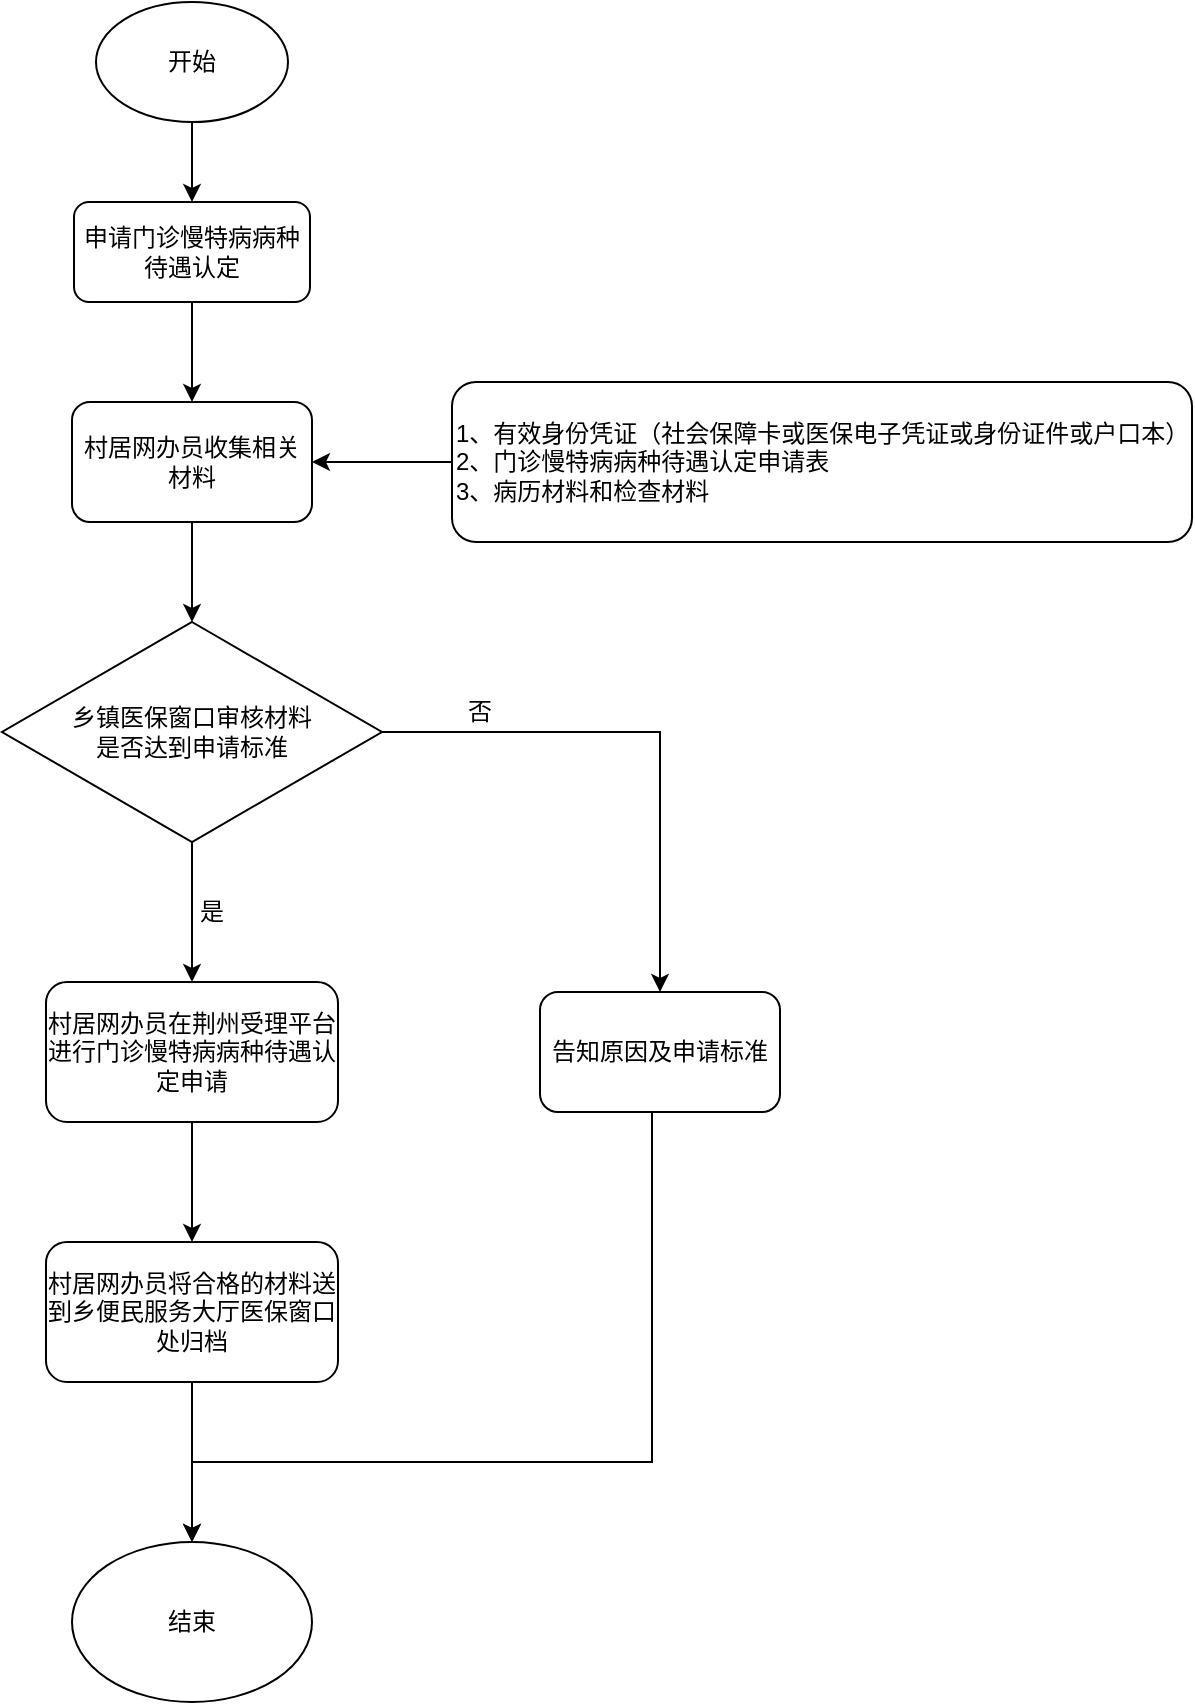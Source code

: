 <mxfile version="21.3.2" type="github">
  <diagram name="第 1 页" id="zYQkf0oS7l_Wd5UYFt0w">
    <mxGraphModel dx="1114" dy="578" grid="1" gridSize="10" guides="1" tooltips="1" connect="1" arrows="1" fold="1" page="1" pageScale="1" pageWidth="827" pageHeight="1169" math="0" shadow="0">
      <root>
        <mxCell id="0" />
        <mxCell id="1" parent="0" />
        <mxCell id="MoBmle4iaVLPQ8r7kCBZ-3" style="edgeStyle=orthogonalEdgeStyle;rounded=0;orthogonalLoop=1;jettySize=auto;html=1;exitX=0.5;exitY=1;exitDx=0;exitDy=0;entryX=0.5;entryY=0;entryDx=0;entryDy=0;" edge="1" parent="1" source="MoBmle4iaVLPQ8r7kCBZ-1" target="MoBmle4iaVLPQ8r7kCBZ-2">
          <mxGeometry relative="1" as="geometry" />
        </mxCell>
        <mxCell id="MoBmle4iaVLPQ8r7kCBZ-1" value="开始" style="ellipse;whiteSpace=wrap;html=1;" vertex="1" parent="1">
          <mxGeometry x="222" y="10" width="96" height="60" as="geometry" />
        </mxCell>
        <mxCell id="MoBmle4iaVLPQ8r7kCBZ-6" style="edgeStyle=orthogonalEdgeStyle;rounded=0;orthogonalLoop=1;jettySize=auto;html=1;exitX=0.5;exitY=1;exitDx=0;exitDy=0;entryX=0.5;entryY=0;entryDx=0;entryDy=0;" edge="1" parent="1" source="MoBmle4iaVLPQ8r7kCBZ-2" target="MoBmle4iaVLPQ8r7kCBZ-4">
          <mxGeometry relative="1" as="geometry" />
        </mxCell>
        <mxCell id="MoBmle4iaVLPQ8r7kCBZ-2" value="申请门诊慢特病病种待遇认定" style="rounded=1;whiteSpace=wrap;html=1;" vertex="1" parent="1">
          <mxGeometry x="211" y="110" width="118" height="50" as="geometry" />
        </mxCell>
        <mxCell id="MoBmle4iaVLPQ8r7kCBZ-7" style="edgeStyle=orthogonalEdgeStyle;rounded=0;orthogonalLoop=1;jettySize=auto;html=1;exitX=0.5;exitY=1;exitDx=0;exitDy=0;entryX=0.5;entryY=0;entryDx=0;entryDy=0;" edge="1" parent="1" source="MoBmle4iaVLPQ8r7kCBZ-4">
          <mxGeometry relative="1" as="geometry">
            <mxPoint x="270" y="320" as="targetPoint" />
          </mxGeometry>
        </mxCell>
        <mxCell id="MoBmle4iaVLPQ8r7kCBZ-4" value="村居网办员收集相关材料" style="rounded=1;whiteSpace=wrap;html=1;" vertex="1" parent="1">
          <mxGeometry x="210" y="210" width="120" height="60" as="geometry" />
        </mxCell>
        <mxCell id="MoBmle4iaVLPQ8r7kCBZ-9" style="edgeStyle=orthogonalEdgeStyle;rounded=0;orthogonalLoop=1;jettySize=auto;html=1;exitX=0;exitY=0.5;exitDx=0;exitDy=0;entryX=1;entryY=0.5;entryDx=0;entryDy=0;" edge="1" parent="1" source="MoBmle4iaVLPQ8r7kCBZ-8" target="MoBmle4iaVLPQ8r7kCBZ-4">
          <mxGeometry relative="1" as="geometry" />
        </mxCell>
        <mxCell id="MoBmle4iaVLPQ8r7kCBZ-8" value="&lt;div&gt;1、有效身份凭证（社会保障卡或医保电子凭证或身份证件或户口本）&lt;/div&gt;&lt;div&gt;2、门诊慢特病病种待遇认定申请表&lt;/div&gt;&lt;div&gt;3、病历材料和检查材料&lt;/div&gt;" style="rounded=1;whiteSpace=wrap;html=1;align=left;" vertex="1" parent="1">
          <mxGeometry x="400" y="200" width="370" height="80" as="geometry" />
        </mxCell>
        <mxCell id="MoBmle4iaVLPQ8r7kCBZ-12" style="edgeStyle=orthogonalEdgeStyle;rounded=0;orthogonalLoop=1;jettySize=auto;html=1;exitX=0.5;exitY=1;exitDx=0;exitDy=0;" edge="1" parent="1" source="MoBmle4iaVLPQ8r7kCBZ-10" target="MoBmle4iaVLPQ8r7kCBZ-11">
          <mxGeometry relative="1" as="geometry" />
        </mxCell>
        <mxCell id="MoBmle4iaVLPQ8r7kCBZ-17" style="edgeStyle=orthogonalEdgeStyle;rounded=0;orthogonalLoop=1;jettySize=auto;html=1;exitX=1;exitY=0.5;exitDx=0;exitDy=0;entryX=0.5;entryY=0;entryDx=0;entryDy=0;" edge="1" parent="1" source="MoBmle4iaVLPQ8r7kCBZ-10" target="MoBmle4iaVLPQ8r7kCBZ-16">
          <mxGeometry relative="1" as="geometry" />
        </mxCell>
        <mxCell id="MoBmle4iaVLPQ8r7kCBZ-10" value="乡镇医保窗口审核材料&lt;br&gt;是否达到申请标准" style="rhombus;whiteSpace=wrap;html=1;" vertex="1" parent="1">
          <mxGeometry x="175" y="320" width="190" height="110" as="geometry" />
        </mxCell>
        <mxCell id="MoBmle4iaVLPQ8r7kCBZ-22" style="edgeStyle=orthogonalEdgeStyle;rounded=0;orthogonalLoop=1;jettySize=auto;html=1;exitX=0.5;exitY=1;exitDx=0;exitDy=0;entryX=0.5;entryY=0;entryDx=0;entryDy=0;" edge="1" parent="1" source="MoBmle4iaVLPQ8r7kCBZ-11" target="MoBmle4iaVLPQ8r7kCBZ-21">
          <mxGeometry relative="1" as="geometry" />
        </mxCell>
        <mxCell id="MoBmle4iaVLPQ8r7kCBZ-11" value="村居网办员在荆州受理平台进行门诊慢特病病种待遇认定申请" style="rounded=1;whiteSpace=wrap;html=1;" vertex="1" parent="1">
          <mxGeometry x="197" y="500" width="146" height="70" as="geometry" />
        </mxCell>
        <mxCell id="MoBmle4iaVLPQ8r7kCBZ-13" value="结束" style="ellipse;whiteSpace=wrap;html=1;" vertex="1" parent="1">
          <mxGeometry x="210" y="780" width="120" height="80" as="geometry" />
        </mxCell>
        <mxCell id="MoBmle4iaVLPQ8r7kCBZ-15" value="是" style="text;html=1;strokeColor=none;fillColor=none;align=center;verticalAlign=middle;whiteSpace=wrap;rounded=0;" vertex="1" parent="1">
          <mxGeometry x="250" y="450" width="60" height="30" as="geometry" />
        </mxCell>
        <mxCell id="MoBmle4iaVLPQ8r7kCBZ-24" style="edgeStyle=orthogonalEdgeStyle;rounded=0;orthogonalLoop=1;jettySize=auto;html=1;exitX=0.5;exitY=1;exitDx=0;exitDy=0;entryX=0.5;entryY=0;entryDx=0;entryDy=0;" edge="1" parent="1" source="MoBmle4iaVLPQ8r7kCBZ-16" target="MoBmle4iaVLPQ8r7kCBZ-13">
          <mxGeometry relative="1" as="geometry">
            <Array as="points">
              <mxPoint x="500" y="740" />
              <mxPoint x="270" y="740" />
            </Array>
          </mxGeometry>
        </mxCell>
        <mxCell id="MoBmle4iaVLPQ8r7kCBZ-16" value="告知原因及申请标准" style="rounded=1;whiteSpace=wrap;html=1;" vertex="1" parent="1">
          <mxGeometry x="444" y="505" width="120" height="60" as="geometry" />
        </mxCell>
        <mxCell id="MoBmle4iaVLPQ8r7kCBZ-20" value="否" style="text;html=1;strokeColor=none;fillColor=none;align=center;verticalAlign=middle;whiteSpace=wrap;rounded=0;" vertex="1" parent="1">
          <mxGeometry x="384" y="350" width="60" height="30" as="geometry" />
        </mxCell>
        <mxCell id="MoBmle4iaVLPQ8r7kCBZ-23" style="edgeStyle=orthogonalEdgeStyle;rounded=0;orthogonalLoop=1;jettySize=auto;html=1;exitX=0.5;exitY=1;exitDx=0;exitDy=0;entryX=0.5;entryY=0;entryDx=0;entryDy=0;" edge="1" parent="1" source="MoBmle4iaVLPQ8r7kCBZ-21" target="MoBmle4iaVLPQ8r7kCBZ-13">
          <mxGeometry relative="1" as="geometry" />
        </mxCell>
        <mxCell id="MoBmle4iaVLPQ8r7kCBZ-21" value="村居网办员将合格的材料送到乡便民服务大厅医保窗口处归档" style="rounded=1;whiteSpace=wrap;html=1;" vertex="1" parent="1">
          <mxGeometry x="197" y="630" width="146" height="70" as="geometry" />
        </mxCell>
      </root>
    </mxGraphModel>
  </diagram>
</mxfile>
